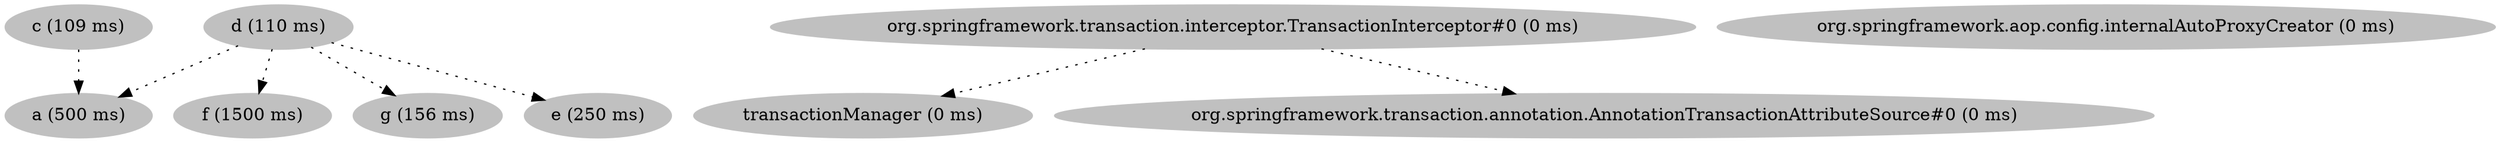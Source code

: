 digraph g {
  d[label="d (110 ms)" style=filled color=grey]
  transactionManager[label="transactionManager (0 ms)" style=filled color=grey]
  a[label="a (500 ms)" style=filled color=grey]
  c[label="c (109 ms)" style=filled color=grey]
  org_springframework_transaction_annotation_AnnotationTransactionAttributeSource_0[label="org.springframework.transaction.annotation.AnnotationTransactionAttributeSource#0 (0 ms)" style=filled color=grey]
  f[label="f (1500 ms)" style=filled color=grey]
  org_springframework_aop_config_internalAutoProxyCreator[label="org.springframework.aop.config.internalAutoProxyCreator (0 ms)" style=filled color=grey]
  org_springframework_transaction_interceptor_TransactionInterceptor_0[label="org.springframework.transaction.interceptor.TransactionInterceptor#0 (0 ms)" style=filled color=grey]
  g[label="g (156 ms)" style=filled color=grey]
  e[label="e (250 ms)" style=filled color=grey]
  d -> a [style=dotted]
  d -> f [style=dotted]
  d -> g [style=dotted]
  d -> e [style=dotted]
  c -> a [style=dotted]
  org_springframework_transaction_interceptor_TransactionInterceptor_0 -> transactionManager [style=dotted]
  org_springframework_transaction_interceptor_TransactionInterceptor_0 -> org_springframework_transaction_annotation_AnnotationTransactionAttributeSource_0 [style=dotted]
}
